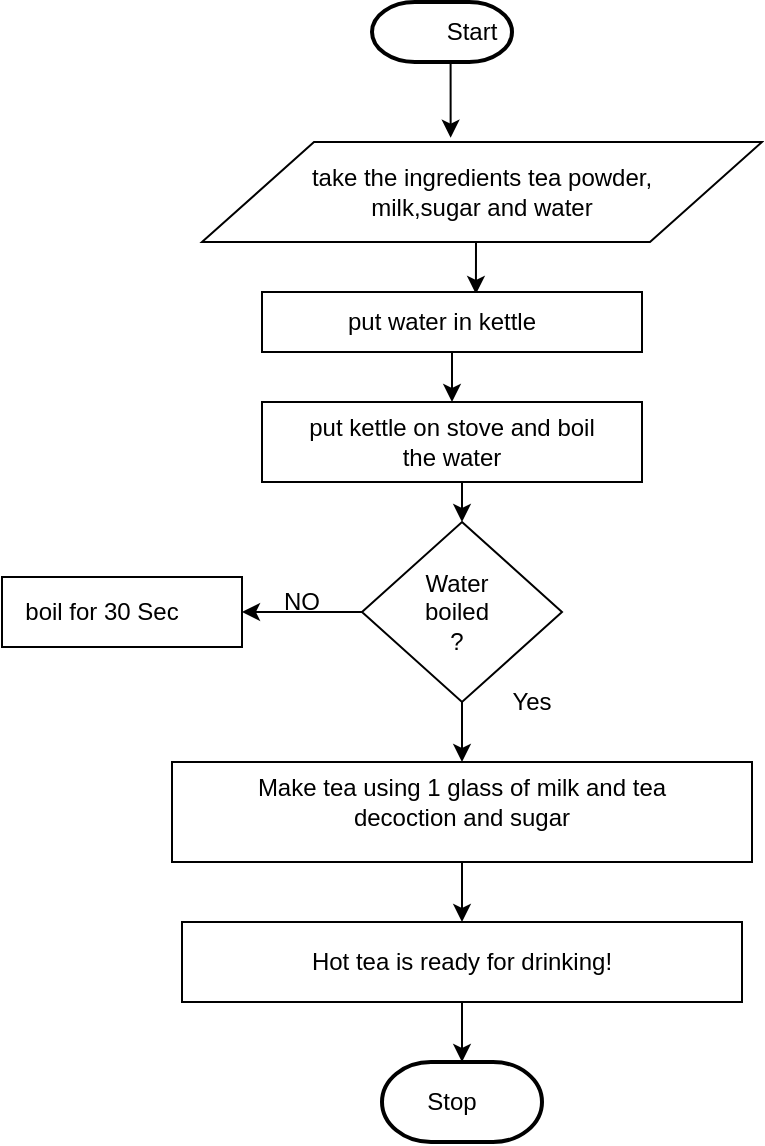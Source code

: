 <mxfile version="12.5.8" type="device"><diagram id="qombl77hNjWsPUcHkO8v" name="Page-1"><mxGraphModel dx="1108" dy="450" grid="1" gridSize="10" guides="1" tooltips="1" connect="1" arrows="1" fold="1" page="1" pageScale="1" pageWidth="827" pageHeight="1169" math="0" shadow="0"><root><mxCell id="0"/><mxCell id="1" parent="0"/><mxCell id="yODk6Bk3yGxLSQQpzLVx-2" value="Start" style="text;html=1;strokeColor=none;fillColor=none;align=center;verticalAlign=middle;whiteSpace=wrap;rounded=0;" vertex="1" parent="1"><mxGeometry x="320" y="20" width="40" height="20" as="geometry"/></mxCell><mxCell id="yODk6Bk3yGxLSQQpzLVx-10" value="" style="shape=parallelogram;perimeter=parallelogramPerimeter;whiteSpace=wrap;html=1;" vertex="1" parent="1"><mxGeometry x="210" y="80" width="280" height="50" as="geometry"/></mxCell><mxCell id="yODk6Bk3yGxLSQQpzLVx-35" style="edgeStyle=orthogonalEdgeStyle;rounded=0;orthogonalLoop=1;jettySize=auto;html=1;exitX=0.5;exitY=1;exitDx=0;exitDy=0;entryX=0.563;entryY=0.033;entryDx=0;entryDy=0;entryPerimeter=0;" edge="1" parent="1" source="yODk6Bk3yGxLSQQpzLVx-11" target="yODk6Bk3yGxLSQQpzLVx-12"><mxGeometry relative="1" as="geometry"/></mxCell><mxCell id="yODk6Bk3yGxLSQQpzLVx-11" value="take the ingredients tea powder, milk,sugar and water" style="text;html=1;strokeColor=none;fillColor=none;align=center;verticalAlign=middle;whiteSpace=wrap;rounded=0;" vertex="1" parent="1"><mxGeometry x="240" y="80" width="220" height="50" as="geometry"/></mxCell><mxCell id="yODk6Bk3yGxLSQQpzLVx-33" style="edgeStyle=orthogonalEdgeStyle;rounded=0;orthogonalLoop=1;jettySize=auto;html=1;exitX=0.5;exitY=1;exitDx=0;exitDy=0;entryX=0.5;entryY=0;entryDx=0;entryDy=0;" edge="1" parent="1" source="yODk6Bk3yGxLSQQpzLVx-12" target="yODk6Bk3yGxLSQQpzLVx-18"><mxGeometry relative="1" as="geometry"/></mxCell><mxCell id="yODk6Bk3yGxLSQQpzLVx-12" value="" style="rounded=0;whiteSpace=wrap;html=1;" vertex="1" parent="1"><mxGeometry x="240" y="155" width="190" height="30" as="geometry"/></mxCell><mxCell id="yODk6Bk3yGxLSQQpzLVx-13" value="put water in kettle" style="text;html=1;strokeColor=none;fillColor=none;align=center;verticalAlign=middle;whiteSpace=wrap;rounded=0;" vertex="1" parent="1"><mxGeometry x="270" y="160" width="120" height="20" as="geometry"/></mxCell><mxCell id="yODk6Bk3yGxLSQQpzLVx-29" style="edgeStyle=orthogonalEdgeStyle;rounded=0;orthogonalLoop=1;jettySize=auto;html=1;exitX=0.5;exitY=1;exitDx=0;exitDy=0;exitPerimeter=0;entryX=0.444;entryY=-0.043;entryDx=0;entryDy=0;entryPerimeter=0;" edge="1" parent="1" source="yODk6Bk3yGxLSQQpzLVx-16" target="yODk6Bk3yGxLSQQpzLVx-10"><mxGeometry relative="1" as="geometry"/></mxCell><mxCell id="yODk6Bk3yGxLSQQpzLVx-16" value="" style="strokeWidth=2;html=1;shape=mxgraph.flowchart.terminator;whiteSpace=wrap;" vertex="1" parent="1"><mxGeometry x="295" y="10" width="70" height="30" as="geometry"/></mxCell><mxCell id="yODk6Bk3yGxLSQQpzLVx-17" value="Start" style="text;html=1;strokeColor=none;fillColor=none;align=center;verticalAlign=middle;whiteSpace=wrap;rounded=0;" vertex="1" parent="1"><mxGeometry x="325" y="15" width="40" height="20" as="geometry"/></mxCell><mxCell id="yODk6Bk3yGxLSQQpzLVx-38" style="edgeStyle=orthogonalEdgeStyle;rounded=0;orthogonalLoop=1;jettySize=auto;html=1;exitX=0.5;exitY=1;exitDx=0;exitDy=0;entryX=0.5;entryY=0;entryDx=0;entryDy=0;" edge="1" parent="1" source="yODk6Bk3yGxLSQQpzLVx-18" target="yODk6Bk3yGxLSQQpzLVx-20"><mxGeometry relative="1" as="geometry"/></mxCell><mxCell id="yODk6Bk3yGxLSQQpzLVx-18" value="" style="rounded=0;whiteSpace=wrap;html=1;" vertex="1" parent="1"><mxGeometry x="240" y="210" width="190" height="40" as="geometry"/></mxCell><mxCell id="yODk6Bk3yGxLSQQpzLVx-19" value="put kettle on stove and boil the water" style="text;html=1;strokeColor=none;fillColor=none;align=center;verticalAlign=middle;whiteSpace=wrap;rounded=0;" vertex="1" parent="1"><mxGeometry x="260" y="220" width="150" height="20" as="geometry"/></mxCell><mxCell id="yODk6Bk3yGxLSQQpzLVx-39" style="edgeStyle=orthogonalEdgeStyle;rounded=0;orthogonalLoop=1;jettySize=auto;html=1;exitX=0.5;exitY=1;exitDx=0;exitDy=0;entryX=0.5;entryY=0;entryDx=0;entryDy=0;" edge="1" parent="1" source="yODk6Bk3yGxLSQQpzLVx-20" target="yODk6Bk3yGxLSQQpzLVx-23"><mxGeometry relative="1" as="geometry"/></mxCell><mxCell id="yODk6Bk3yGxLSQQpzLVx-49" style="edgeStyle=orthogonalEdgeStyle;rounded=0;orthogonalLoop=1;jettySize=auto;html=1;exitX=0;exitY=0.5;exitDx=0;exitDy=0;" edge="1" parent="1" source="yODk6Bk3yGxLSQQpzLVx-20"><mxGeometry relative="1" as="geometry"><mxPoint x="230" y="315" as="targetPoint"/></mxGeometry></mxCell><mxCell id="yODk6Bk3yGxLSQQpzLVx-20" value="" style="rhombus;whiteSpace=wrap;html=1;" vertex="1" parent="1"><mxGeometry x="290" y="270" width="100" height="90" as="geometry"/></mxCell><mxCell id="yODk6Bk3yGxLSQQpzLVx-21" value="Water&lt;br&gt;boiled&lt;br&gt;?" style="text;html=1;strokeColor=none;fillColor=none;align=center;verticalAlign=middle;whiteSpace=wrap;rounded=0;" vertex="1" parent="1"><mxGeometry x="315" y="305" width="45" height="20" as="geometry"/></mxCell><mxCell id="yODk6Bk3yGxLSQQpzLVx-41" style="edgeStyle=orthogonalEdgeStyle;rounded=0;orthogonalLoop=1;jettySize=auto;html=1;exitX=0.5;exitY=1;exitDx=0;exitDy=0;entryX=0.5;entryY=0;entryDx=0;entryDy=0;" edge="1" parent="1" source="yODk6Bk3yGxLSQQpzLVx-23" target="yODk6Bk3yGxLSQQpzLVx-25"><mxGeometry relative="1" as="geometry"/></mxCell><mxCell id="yODk6Bk3yGxLSQQpzLVx-23" value="" style="rounded=0;whiteSpace=wrap;html=1;" vertex="1" parent="1"><mxGeometry x="195" y="390" width="290" height="50" as="geometry"/></mxCell><mxCell id="yODk6Bk3yGxLSQQpzLVx-24" value="Make tea using 1 glass of milk and tea decoction and sugar" style="text;html=1;strokeColor=none;fillColor=none;align=center;verticalAlign=middle;whiteSpace=wrap;rounded=0;" vertex="1" parent="1"><mxGeometry x="210" y="390" width="260" height="40" as="geometry"/></mxCell><mxCell id="yODk6Bk3yGxLSQQpzLVx-44" style="edgeStyle=orthogonalEdgeStyle;rounded=0;orthogonalLoop=1;jettySize=auto;html=1;exitX=0.5;exitY=1;exitDx=0;exitDy=0;entryX=0.5;entryY=0;entryDx=0;entryDy=0;entryPerimeter=0;" edge="1" parent="1" source="yODk6Bk3yGxLSQQpzLVx-25" target="yODk6Bk3yGxLSQQpzLVx-27"><mxGeometry relative="1" as="geometry"/></mxCell><mxCell id="yODk6Bk3yGxLSQQpzLVx-25" value="" style="rounded=0;whiteSpace=wrap;html=1;" vertex="1" parent="1"><mxGeometry x="200" y="470" width="280" height="40" as="geometry"/></mxCell><mxCell id="yODk6Bk3yGxLSQQpzLVx-26" value="Hot tea is ready for drinking!" style="text;html=1;strokeColor=none;fillColor=none;align=center;verticalAlign=middle;whiteSpace=wrap;rounded=0;" vertex="1" parent="1"><mxGeometry x="230" y="480" width="220" height="20" as="geometry"/></mxCell><mxCell id="yODk6Bk3yGxLSQQpzLVx-27" value="" style="strokeWidth=2;html=1;shape=mxgraph.flowchart.terminator;whiteSpace=wrap;" vertex="1" parent="1"><mxGeometry x="300" y="540" width="80" height="40" as="geometry"/></mxCell><mxCell id="yODk6Bk3yGxLSQQpzLVx-28" value="Stop" style="text;html=1;strokeColor=none;fillColor=none;align=center;verticalAlign=middle;whiteSpace=wrap;rounded=0;" vertex="1" parent="1"><mxGeometry x="315" y="550" width="40" height="20" as="geometry"/></mxCell><mxCell id="yODk6Bk3yGxLSQQpzLVx-45" value="Yes" style="text;html=1;strokeColor=none;fillColor=none;align=center;verticalAlign=middle;whiteSpace=wrap;rounded=0;" vertex="1" parent="1"><mxGeometry x="355" y="350" width="40" height="20" as="geometry"/></mxCell><mxCell id="yODk6Bk3yGxLSQQpzLVx-46" value="" style="rounded=0;whiteSpace=wrap;html=1;" vertex="1" parent="1"><mxGeometry x="110" y="297.5" width="120" height="35" as="geometry"/></mxCell><mxCell id="yODk6Bk3yGxLSQQpzLVx-47" value="boil for 30 Sec" style="text;html=1;strokeColor=none;fillColor=none;align=center;verticalAlign=middle;whiteSpace=wrap;rounded=0;" vertex="1" parent="1"><mxGeometry x="110" y="305" width="100" height="20" as="geometry"/></mxCell><mxCell id="yODk6Bk3yGxLSQQpzLVx-51" value="NO" style="text;html=1;strokeColor=none;fillColor=none;align=center;verticalAlign=middle;whiteSpace=wrap;rounded=0;" vertex="1" parent="1"><mxGeometry x="240" y="300" width="40" height="20" as="geometry"/></mxCell></root></mxGraphModel></diagram></mxfile>